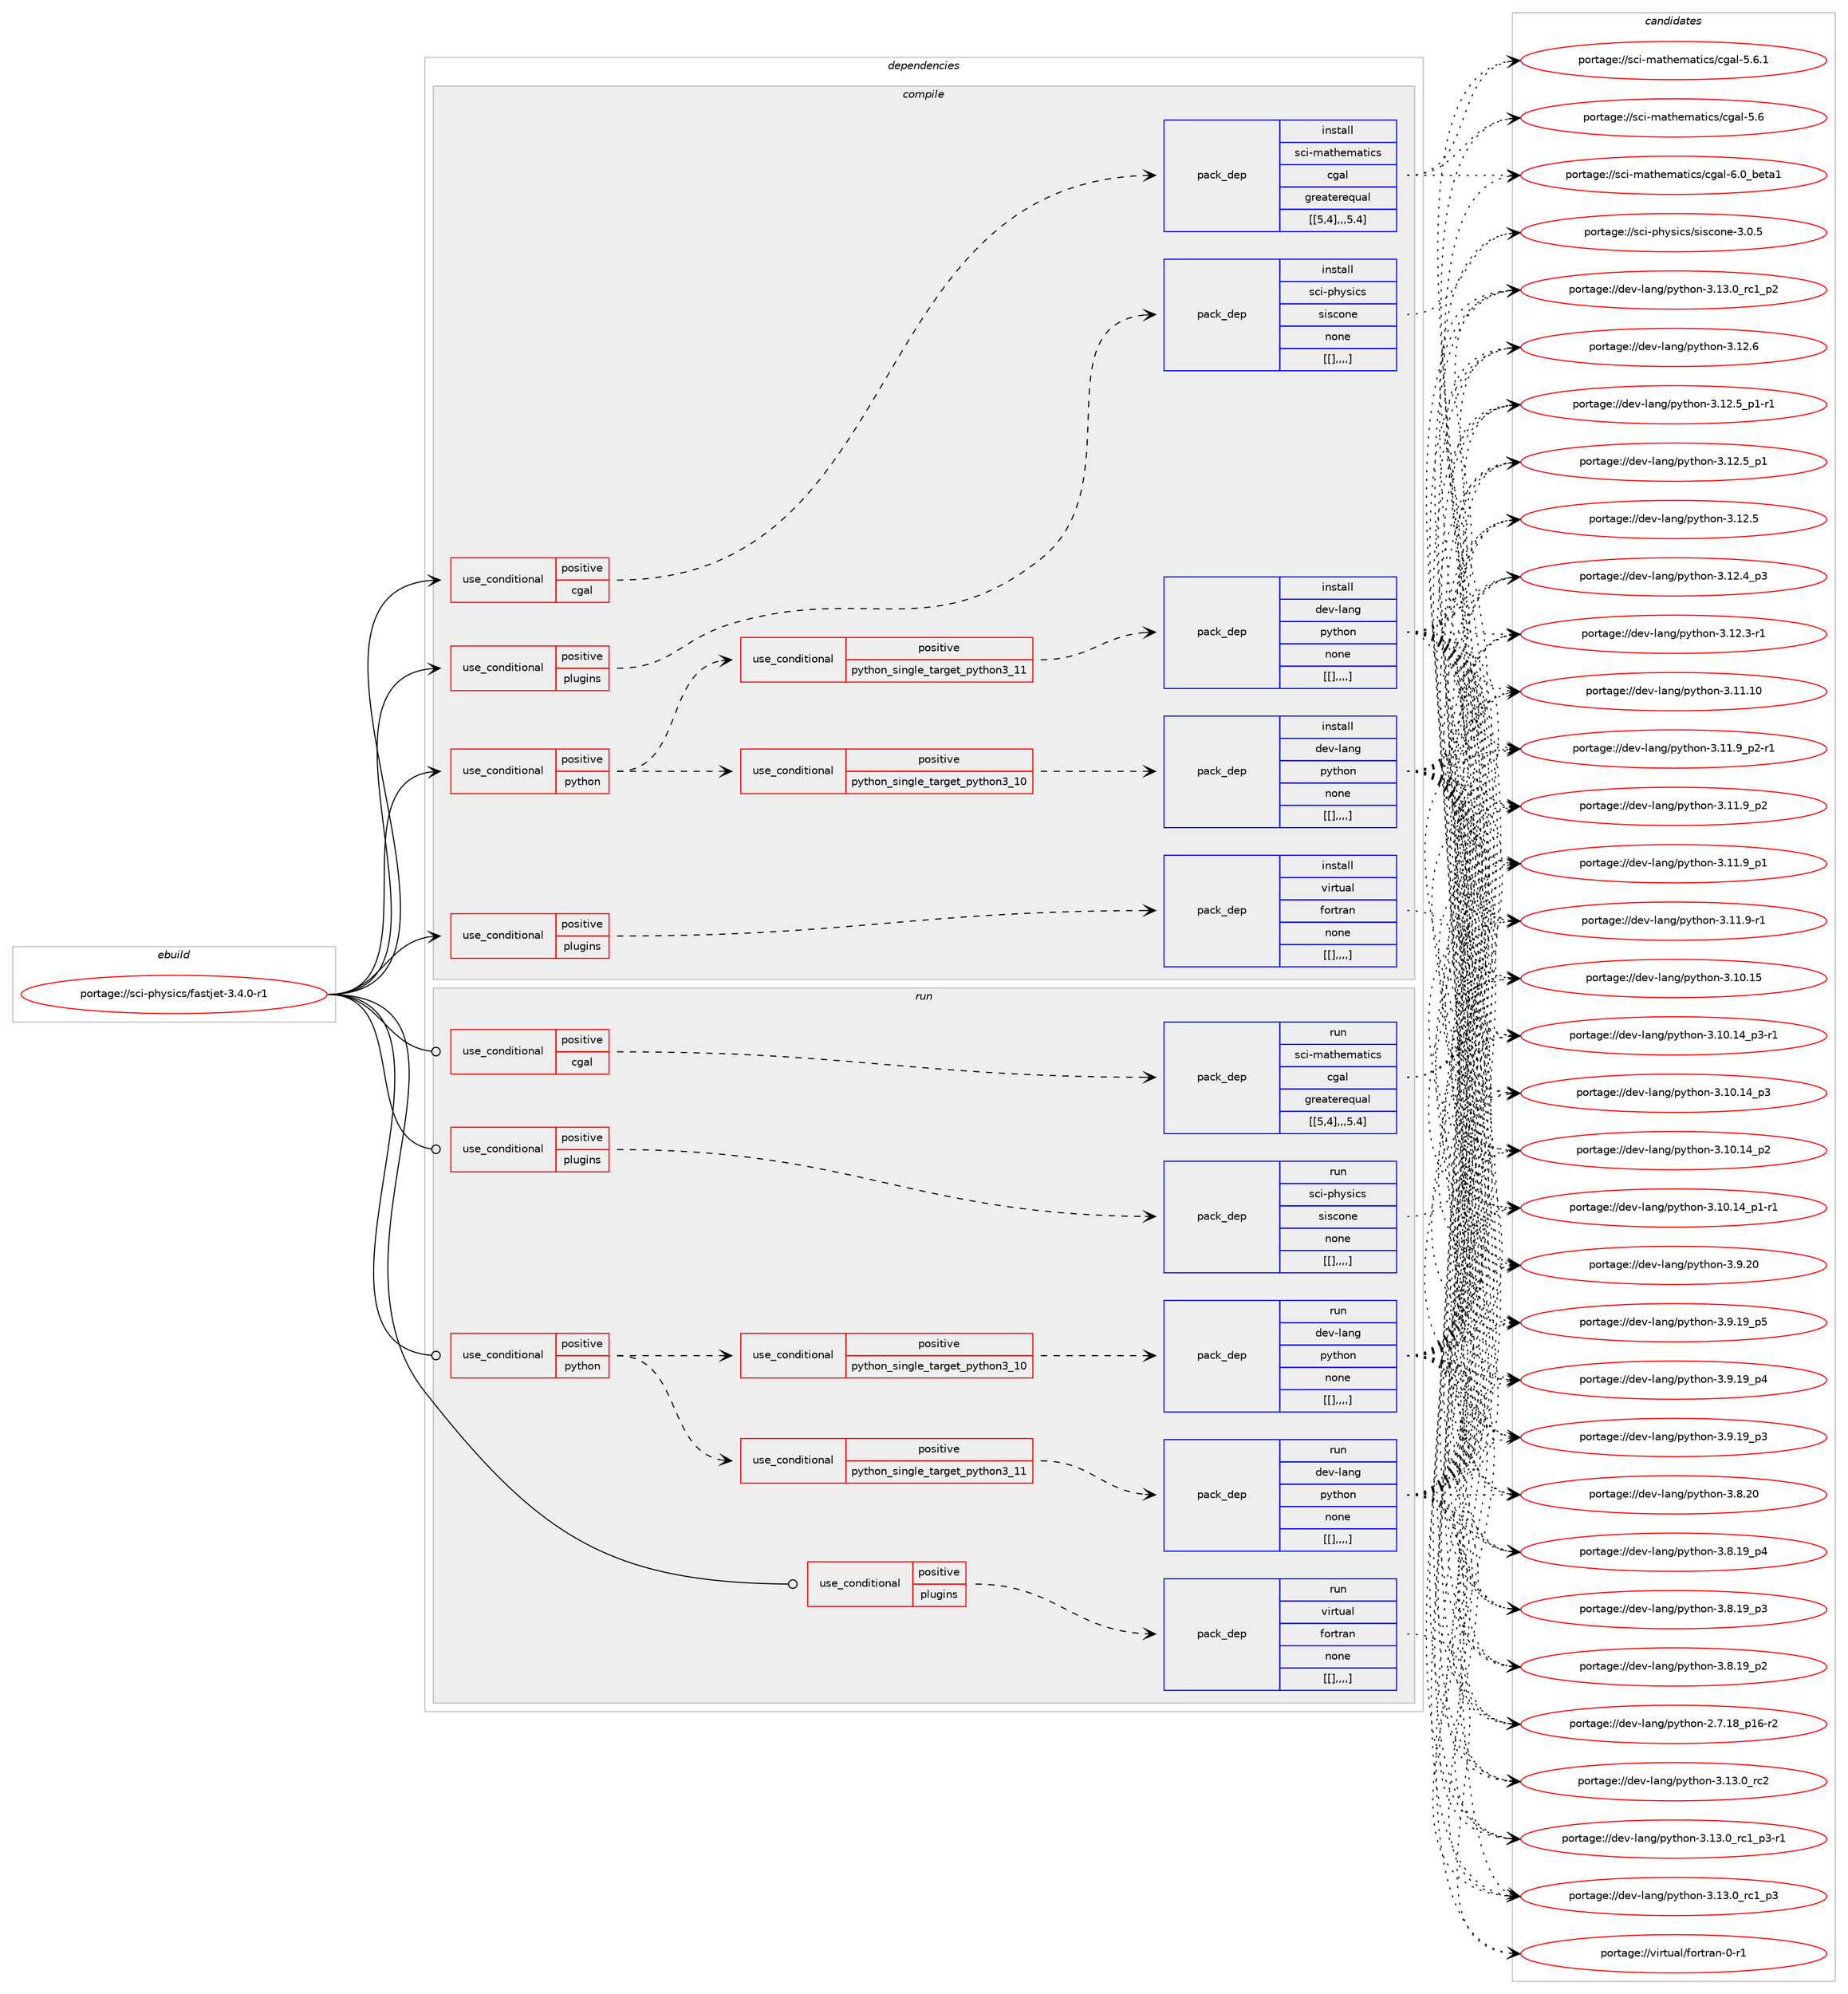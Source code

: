 digraph prolog {

# *************
# Graph options
# *************

newrank=true;
concentrate=true;
compound=true;
graph [rankdir=LR,fontname=Helvetica,fontsize=10,ranksep=1.5];#, ranksep=2.5, nodesep=0.2];
edge  [arrowhead=vee];
node  [fontname=Helvetica,fontsize=10];

# **********
# The ebuild
# **********

subgraph cluster_leftcol {
color=gray;
label=<<i>ebuild</i>>;
id [label="portage://sci-physics/fastjet-3.4.0-r1", color=red, width=4, href="../sci-physics/fastjet-3.4.0-r1.svg"];
}

# ****************
# The dependencies
# ****************

subgraph cluster_midcol {
color=gray;
label=<<i>dependencies</i>>;
subgraph cluster_compile {
fillcolor="#eeeeee";
style=filled;
label=<<i>compile</i>>;
subgraph cond112941 {
dependency426892 [label=<<TABLE BORDER="0" CELLBORDER="1" CELLSPACING="0" CELLPADDING="4"><TR><TD ROWSPAN="3" CELLPADDING="10">use_conditional</TD></TR><TR><TD>positive</TD></TR><TR><TD>cgal</TD></TR></TABLE>>, shape=none, color=red];
subgraph pack310914 {
dependency426893 [label=<<TABLE BORDER="0" CELLBORDER="1" CELLSPACING="0" CELLPADDING="4" WIDTH="220"><TR><TD ROWSPAN="6" CELLPADDING="30">pack_dep</TD></TR><TR><TD WIDTH="110">install</TD></TR><TR><TD>sci-mathematics</TD></TR><TR><TD>cgal</TD></TR><TR><TD>greaterequal</TD></TR><TR><TD>[[5,4],,,5.4]</TD></TR></TABLE>>, shape=none, color=blue];
}
dependency426892:e -> dependency426893:w [weight=20,style="dashed",arrowhead="vee"];
}
id:e -> dependency426892:w [weight=20,style="solid",arrowhead="vee"];
subgraph cond112942 {
dependency426894 [label=<<TABLE BORDER="0" CELLBORDER="1" CELLSPACING="0" CELLPADDING="4"><TR><TD ROWSPAN="3" CELLPADDING="10">use_conditional</TD></TR><TR><TD>positive</TD></TR><TR><TD>plugins</TD></TR></TABLE>>, shape=none, color=red];
subgraph pack310915 {
dependency426895 [label=<<TABLE BORDER="0" CELLBORDER="1" CELLSPACING="0" CELLPADDING="4" WIDTH="220"><TR><TD ROWSPAN="6" CELLPADDING="30">pack_dep</TD></TR><TR><TD WIDTH="110">install</TD></TR><TR><TD>sci-physics</TD></TR><TR><TD>siscone</TD></TR><TR><TD>none</TD></TR><TR><TD>[[],,,,]</TD></TR></TABLE>>, shape=none, color=blue];
}
dependency426894:e -> dependency426895:w [weight=20,style="dashed",arrowhead="vee"];
}
id:e -> dependency426894:w [weight=20,style="solid",arrowhead="vee"];
subgraph cond112943 {
dependency426896 [label=<<TABLE BORDER="0" CELLBORDER="1" CELLSPACING="0" CELLPADDING="4"><TR><TD ROWSPAN="3" CELLPADDING="10">use_conditional</TD></TR><TR><TD>positive</TD></TR><TR><TD>plugins</TD></TR></TABLE>>, shape=none, color=red];
subgraph pack310916 {
dependency426897 [label=<<TABLE BORDER="0" CELLBORDER="1" CELLSPACING="0" CELLPADDING="4" WIDTH="220"><TR><TD ROWSPAN="6" CELLPADDING="30">pack_dep</TD></TR><TR><TD WIDTH="110">install</TD></TR><TR><TD>virtual</TD></TR><TR><TD>fortran</TD></TR><TR><TD>none</TD></TR><TR><TD>[[],,,,]</TD></TR></TABLE>>, shape=none, color=blue];
}
dependency426896:e -> dependency426897:w [weight=20,style="dashed",arrowhead="vee"];
}
id:e -> dependency426896:w [weight=20,style="solid",arrowhead="vee"];
subgraph cond112944 {
dependency426898 [label=<<TABLE BORDER="0" CELLBORDER="1" CELLSPACING="0" CELLPADDING="4"><TR><TD ROWSPAN="3" CELLPADDING="10">use_conditional</TD></TR><TR><TD>positive</TD></TR><TR><TD>python</TD></TR></TABLE>>, shape=none, color=red];
subgraph cond112945 {
dependency426899 [label=<<TABLE BORDER="0" CELLBORDER="1" CELLSPACING="0" CELLPADDING="4"><TR><TD ROWSPAN="3" CELLPADDING="10">use_conditional</TD></TR><TR><TD>positive</TD></TR><TR><TD>python_single_target_python3_10</TD></TR></TABLE>>, shape=none, color=red];
subgraph pack310917 {
dependency426900 [label=<<TABLE BORDER="0" CELLBORDER="1" CELLSPACING="0" CELLPADDING="4" WIDTH="220"><TR><TD ROWSPAN="6" CELLPADDING="30">pack_dep</TD></TR><TR><TD WIDTH="110">install</TD></TR><TR><TD>dev-lang</TD></TR><TR><TD>python</TD></TR><TR><TD>none</TD></TR><TR><TD>[[],,,,]</TD></TR></TABLE>>, shape=none, color=blue];
}
dependency426899:e -> dependency426900:w [weight=20,style="dashed",arrowhead="vee"];
}
dependency426898:e -> dependency426899:w [weight=20,style="dashed",arrowhead="vee"];
subgraph cond112946 {
dependency426901 [label=<<TABLE BORDER="0" CELLBORDER="1" CELLSPACING="0" CELLPADDING="4"><TR><TD ROWSPAN="3" CELLPADDING="10">use_conditional</TD></TR><TR><TD>positive</TD></TR><TR><TD>python_single_target_python3_11</TD></TR></TABLE>>, shape=none, color=red];
subgraph pack310918 {
dependency426902 [label=<<TABLE BORDER="0" CELLBORDER="1" CELLSPACING="0" CELLPADDING="4" WIDTH="220"><TR><TD ROWSPAN="6" CELLPADDING="30">pack_dep</TD></TR><TR><TD WIDTH="110">install</TD></TR><TR><TD>dev-lang</TD></TR><TR><TD>python</TD></TR><TR><TD>none</TD></TR><TR><TD>[[],,,,]</TD></TR></TABLE>>, shape=none, color=blue];
}
dependency426901:e -> dependency426902:w [weight=20,style="dashed",arrowhead="vee"];
}
dependency426898:e -> dependency426901:w [weight=20,style="dashed",arrowhead="vee"];
}
id:e -> dependency426898:w [weight=20,style="solid",arrowhead="vee"];
}
subgraph cluster_compileandrun {
fillcolor="#eeeeee";
style=filled;
label=<<i>compile and run</i>>;
}
subgraph cluster_run {
fillcolor="#eeeeee";
style=filled;
label=<<i>run</i>>;
subgraph cond112947 {
dependency426903 [label=<<TABLE BORDER="0" CELLBORDER="1" CELLSPACING="0" CELLPADDING="4"><TR><TD ROWSPAN="3" CELLPADDING="10">use_conditional</TD></TR><TR><TD>positive</TD></TR><TR><TD>cgal</TD></TR></TABLE>>, shape=none, color=red];
subgraph pack310919 {
dependency426904 [label=<<TABLE BORDER="0" CELLBORDER="1" CELLSPACING="0" CELLPADDING="4" WIDTH="220"><TR><TD ROWSPAN="6" CELLPADDING="30">pack_dep</TD></TR><TR><TD WIDTH="110">run</TD></TR><TR><TD>sci-mathematics</TD></TR><TR><TD>cgal</TD></TR><TR><TD>greaterequal</TD></TR><TR><TD>[[5,4],,,5.4]</TD></TR></TABLE>>, shape=none, color=blue];
}
dependency426903:e -> dependency426904:w [weight=20,style="dashed",arrowhead="vee"];
}
id:e -> dependency426903:w [weight=20,style="solid",arrowhead="odot"];
subgraph cond112948 {
dependency426905 [label=<<TABLE BORDER="0" CELLBORDER="1" CELLSPACING="0" CELLPADDING="4"><TR><TD ROWSPAN="3" CELLPADDING="10">use_conditional</TD></TR><TR><TD>positive</TD></TR><TR><TD>plugins</TD></TR></TABLE>>, shape=none, color=red];
subgraph pack310920 {
dependency426906 [label=<<TABLE BORDER="0" CELLBORDER="1" CELLSPACING="0" CELLPADDING="4" WIDTH="220"><TR><TD ROWSPAN="6" CELLPADDING="30">pack_dep</TD></TR><TR><TD WIDTH="110">run</TD></TR><TR><TD>sci-physics</TD></TR><TR><TD>siscone</TD></TR><TR><TD>none</TD></TR><TR><TD>[[],,,,]</TD></TR></TABLE>>, shape=none, color=blue];
}
dependency426905:e -> dependency426906:w [weight=20,style="dashed",arrowhead="vee"];
}
id:e -> dependency426905:w [weight=20,style="solid",arrowhead="odot"];
subgraph cond112949 {
dependency426907 [label=<<TABLE BORDER="0" CELLBORDER="1" CELLSPACING="0" CELLPADDING="4"><TR><TD ROWSPAN="3" CELLPADDING="10">use_conditional</TD></TR><TR><TD>positive</TD></TR><TR><TD>plugins</TD></TR></TABLE>>, shape=none, color=red];
subgraph pack310921 {
dependency426908 [label=<<TABLE BORDER="0" CELLBORDER="1" CELLSPACING="0" CELLPADDING="4" WIDTH="220"><TR><TD ROWSPAN="6" CELLPADDING="30">pack_dep</TD></TR><TR><TD WIDTH="110">run</TD></TR><TR><TD>virtual</TD></TR><TR><TD>fortran</TD></TR><TR><TD>none</TD></TR><TR><TD>[[],,,,]</TD></TR></TABLE>>, shape=none, color=blue];
}
dependency426907:e -> dependency426908:w [weight=20,style="dashed",arrowhead="vee"];
}
id:e -> dependency426907:w [weight=20,style="solid",arrowhead="odot"];
subgraph cond112950 {
dependency426909 [label=<<TABLE BORDER="0" CELLBORDER="1" CELLSPACING="0" CELLPADDING="4"><TR><TD ROWSPAN="3" CELLPADDING="10">use_conditional</TD></TR><TR><TD>positive</TD></TR><TR><TD>python</TD></TR></TABLE>>, shape=none, color=red];
subgraph cond112951 {
dependency426910 [label=<<TABLE BORDER="0" CELLBORDER="1" CELLSPACING="0" CELLPADDING="4"><TR><TD ROWSPAN="3" CELLPADDING="10">use_conditional</TD></TR><TR><TD>positive</TD></TR><TR><TD>python_single_target_python3_10</TD></TR></TABLE>>, shape=none, color=red];
subgraph pack310922 {
dependency426911 [label=<<TABLE BORDER="0" CELLBORDER="1" CELLSPACING="0" CELLPADDING="4" WIDTH="220"><TR><TD ROWSPAN="6" CELLPADDING="30">pack_dep</TD></TR><TR><TD WIDTH="110">run</TD></TR><TR><TD>dev-lang</TD></TR><TR><TD>python</TD></TR><TR><TD>none</TD></TR><TR><TD>[[],,,,]</TD></TR></TABLE>>, shape=none, color=blue];
}
dependency426910:e -> dependency426911:w [weight=20,style="dashed",arrowhead="vee"];
}
dependency426909:e -> dependency426910:w [weight=20,style="dashed",arrowhead="vee"];
subgraph cond112952 {
dependency426912 [label=<<TABLE BORDER="0" CELLBORDER="1" CELLSPACING="0" CELLPADDING="4"><TR><TD ROWSPAN="3" CELLPADDING="10">use_conditional</TD></TR><TR><TD>positive</TD></TR><TR><TD>python_single_target_python3_11</TD></TR></TABLE>>, shape=none, color=red];
subgraph pack310923 {
dependency426913 [label=<<TABLE BORDER="0" CELLBORDER="1" CELLSPACING="0" CELLPADDING="4" WIDTH="220"><TR><TD ROWSPAN="6" CELLPADDING="30">pack_dep</TD></TR><TR><TD WIDTH="110">run</TD></TR><TR><TD>dev-lang</TD></TR><TR><TD>python</TD></TR><TR><TD>none</TD></TR><TR><TD>[[],,,,]</TD></TR></TABLE>>, shape=none, color=blue];
}
dependency426912:e -> dependency426913:w [weight=20,style="dashed",arrowhead="vee"];
}
dependency426909:e -> dependency426912:w [weight=20,style="dashed",arrowhead="vee"];
}
id:e -> dependency426909:w [weight=20,style="solid",arrowhead="odot"];
}
}

# **************
# The candidates
# **************

subgraph cluster_choices {
rank=same;
color=gray;
label=<<i>candidates</i>>;

subgraph choice310914 {
color=black;
nodesep=1;
choice11599105451099711610410110997116105991154799103971084554464895981011169749 [label="portage://sci-mathematics/cgal-6.0_beta1", color=red, width=4,href="../sci-mathematics/cgal-6.0_beta1.svg"];
choice1159910545109971161041011099711610599115479910397108455346544649 [label="portage://sci-mathematics/cgal-5.6.1", color=red, width=4,href="../sci-mathematics/cgal-5.6.1.svg"];
choice115991054510997116104101109971161059911547991039710845534654 [label="portage://sci-mathematics/cgal-5.6", color=red, width=4,href="../sci-mathematics/cgal-5.6.svg"];
dependency426893:e -> choice11599105451099711610410110997116105991154799103971084554464895981011169749:w [style=dotted,weight="100"];
dependency426893:e -> choice1159910545109971161041011099711610599115479910397108455346544649:w [style=dotted,weight="100"];
dependency426893:e -> choice115991054510997116104101109971161059911547991039710845534654:w [style=dotted,weight="100"];
}
subgraph choice310915 {
color=black;
nodesep=1;
choice1159910545112104121115105991154711510511599111110101455146484653 [label="portage://sci-physics/siscone-3.0.5", color=red, width=4,href="../sci-physics/siscone-3.0.5.svg"];
dependency426895:e -> choice1159910545112104121115105991154711510511599111110101455146484653:w [style=dotted,weight="100"];
}
subgraph choice310916 {
color=black;
nodesep=1;
choice11810511411611797108471021111141161149711045484511449 [label="portage://virtual/fortran-0-r1", color=red, width=4,href="../virtual/fortran-0-r1.svg"];
dependency426897:e -> choice11810511411611797108471021111141161149711045484511449:w [style=dotted,weight="100"];
}
subgraph choice310917 {
color=black;
nodesep=1;
choice10010111845108971101034711212111610411111045514649514648951149950 [label="portage://dev-lang/python-3.13.0_rc2", color=red, width=4,href="../dev-lang/python-3.13.0_rc2.svg"];
choice1001011184510897110103471121211161041111104551464951464895114994995112514511449 [label="portage://dev-lang/python-3.13.0_rc1_p3-r1", color=red, width=4,href="../dev-lang/python-3.13.0_rc1_p3-r1.svg"];
choice100101118451089711010347112121116104111110455146495146489511499499511251 [label="portage://dev-lang/python-3.13.0_rc1_p3", color=red, width=4,href="../dev-lang/python-3.13.0_rc1_p3.svg"];
choice100101118451089711010347112121116104111110455146495146489511499499511250 [label="portage://dev-lang/python-3.13.0_rc1_p2", color=red, width=4,href="../dev-lang/python-3.13.0_rc1_p2.svg"];
choice10010111845108971101034711212111610411111045514649504654 [label="portage://dev-lang/python-3.12.6", color=red, width=4,href="../dev-lang/python-3.12.6.svg"];
choice1001011184510897110103471121211161041111104551464950465395112494511449 [label="portage://dev-lang/python-3.12.5_p1-r1", color=red, width=4,href="../dev-lang/python-3.12.5_p1-r1.svg"];
choice100101118451089711010347112121116104111110455146495046539511249 [label="portage://dev-lang/python-3.12.5_p1", color=red, width=4,href="../dev-lang/python-3.12.5_p1.svg"];
choice10010111845108971101034711212111610411111045514649504653 [label="portage://dev-lang/python-3.12.5", color=red, width=4,href="../dev-lang/python-3.12.5.svg"];
choice100101118451089711010347112121116104111110455146495046529511251 [label="portage://dev-lang/python-3.12.4_p3", color=red, width=4,href="../dev-lang/python-3.12.4_p3.svg"];
choice100101118451089711010347112121116104111110455146495046514511449 [label="portage://dev-lang/python-3.12.3-r1", color=red, width=4,href="../dev-lang/python-3.12.3-r1.svg"];
choice1001011184510897110103471121211161041111104551464949464948 [label="portage://dev-lang/python-3.11.10", color=red, width=4,href="../dev-lang/python-3.11.10.svg"];
choice1001011184510897110103471121211161041111104551464949465795112504511449 [label="portage://dev-lang/python-3.11.9_p2-r1", color=red, width=4,href="../dev-lang/python-3.11.9_p2-r1.svg"];
choice100101118451089711010347112121116104111110455146494946579511250 [label="portage://dev-lang/python-3.11.9_p2", color=red, width=4,href="../dev-lang/python-3.11.9_p2.svg"];
choice100101118451089711010347112121116104111110455146494946579511249 [label="portage://dev-lang/python-3.11.9_p1", color=red, width=4,href="../dev-lang/python-3.11.9_p1.svg"];
choice100101118451089711010347112121116104111110455146494946574511449 [label="portage://dev-lang/python-3.11.9-r1", color=red, width=4,href="../dev-lang/python-3.11.9-r1.svg"];
choice1001011184510897110103471121211161041111104551464948464953 [label="portage://dev-lang/python-3.10.15", color=red, width=4,href="../dev-lang/python-3.10.15.svg"];
choice100101118451089711010347112121116104111110455146494846495295112514511449 [label="portage://dev-lang/python-3.10.14_p3-r1", color=red, width=4,href="../dev-lang/python-3.10.14_p3-r1.svg"];
choice10010111845108971101034711212111610411111045514649484649529511251 [label="portage://dev-lang/python-3.10.14_p3", color=red, width=4,href="../dev-lang/python-3.10.14_p3.svg"];
choice10010111845108971101034711212111610411111045514649484649529511250 [label="portage://dev-lang/python-3.10.14_p2", color=red, width=4,href="../dev-lang/python-3.10.14_p2.svg"];
choice100101118451089711010347112121116104111110455146494846495295112494511449 [label="portage://dev-lang/python-3.10.14_p1-r1", color=red, width=4,href="../dev-lang/python-3.10.14_p1-r1.svg"];
choice10010111845108971101034711212111610411111045514657465048 [label="portage://dev-lang/python-3.9.20", color=red, width=4,href="../dev-lang/python-3.9.20.svg"];
choice100101118451089711010347112121116104111110455146574649579511253 [label="portage://dev-lang/python-3.9.19_p5", color=red, width=4,href="../dev-lang/python-3.9.19_p5.svg"];
choice100101118451089711010347112121116104111110455146574649579511252 [label="portage://dev-lang/python-3.9.19_p4", color=red, width=4,href="../dev-lang/python-3.9.19_p4.svg"];
choice100101118451089711010347112121116104111110455146574649579511251 [label="portage://dev-lang/python-3.9.19_p3", color=red, width=4,href="../dev-lang/python-3.9.19_p3.svg"];
choice10010111845108971101034711212111610411111045514656465048 [label="portage://dev-lang/python-3.8.20", color=red, width=4,href="../dev-lang/python-3.8.20.svg"];
choice100101118451089711010347112121116104111110455146564649579511252 [label="portage://dev-lang/python-3.8.19_p4", color=red, width=4,href="../dev-lang/python-3.8.19_p4.svg"];
choice100101118451089711010347112121116104111110455146564649579511251 [label="portage://dev-lang/python-3.8.19_p3", color=red, width=4,href="../dev-lang/python-3.8.19_p3.svg"];
choice100101118451089711010347112121116104111110455146564649579511250 [label="portage://dev-lang/python-3.8.19_p2", color=red, width=4,href="../dev-lang/python-3.8.19_p2.svg"];
choice100101118451089711010347112121116104111110455046554649569511249544511450 [label="portage://dev-lang/python-2.7.18_p16-r2", color=red, width=4,href="../dev-lang/python-2.7.18_p16-r2.svg"];
dependency426900:e -> choice10010111845108971101034711212111610411111045514649514648951149950:w [style=dotted,weight="100"];
dependency426900:e -> choice1001011184510897110103471121211161041111104551464951464895114994995112514511449:w [style=dotted,weight="100"];
dependency426900:e -> choice100101118451089711010347112121116104111110455146495146489511499499511251:w [style=dotted,weight="100"];
dependency426900:e -> choice100101118451089711010347112121116104111110455146495146489511499499511250:w [style=dotted,weight="100"];
dependency426900:e -> choice10010111845108971101034711212111610411111045514649504654:w [style=dotted,weight="100"];
dependency426900:e -> choice1001011184510897110103471121211161041111104551464950465395112494511449:w [style=dotted,weight="100"];
dependency426900:e -> choice100101118451089711010347112121116104111110455146495046539511249:w [style=dotted,weight="100"];
dependency426900:e -> choice10010111845108971101034711212111610411111045514649504653:w [style=dotted,weight="100"];
dependency426900:e -> choice100101118451089711010347112121116104111110455146495046529511251:w [style=dotted,weight="100"];
dependency426900:e -> choice100101118451089711010347112121116104111110455146495046514511449:w [style=dotted,weight="100"];
dependency426900:e -> choice1001011184510897110103471121211161041111104551464949464948:w [style=dotted,weight="100"];
dependency426900:e -> choice1001011184510897110103471121211161041111104551464949465795112504511449:w [style=dotted,weight="100"];
dependency426900:e -> choice100101118451089711010347112121116104111110455146494946579511250:w [style=dotted,weight="100"];
dependency426900:e -> choice100101118451089711010347112121116104111110455146494946579511249:w [style=dotted,weight="100"];
dependency426900:e -> choice100101118451089711010347112121116104111110455146494946574511449:w [style=dotted,weight="100"];
dependency426900:e -> choice1001011184510897110103471121211161041111104551464948464953:w [style=dotted,weight="100"];
dependency426900:e -> choice100101118451089711010347112121116104111110455146494846495295112514511449:w [style=dotted,weight="100"];
dependency426900:e -> choice10010111845108971101034711212111610411111045514649484649529511251:w [style=dotted,weight="100"];
dependency426900:e -> choice10010111845108971101034711212111610411111045514649484649529511250:w [style=dotted,weight="100"];
dependency426900:e -> choice100101118451089711010347112121116104111110455146494846495295112494511449:w [style=dotted,weight="100"];
dependency426900:e -> choice10010111845108971101034711212111610411111045514657465048:w [style=dotted,weight="100"];
dependency426900:e -> choice100101118451089711010347112121116104111110455146574649579511253:w [style=dotted,weight="100"];
dependency426900:e -> choice100101118451089711010347112121116104111110455146574649579511252:w [style=dotted,weight="100"];
dependency426900:e -> choice100101118451089711010347112121116104111110455146574649579511251:w [style=dotted,weight="100"];
dependency426900:e -> choice10010111845108971101034711212111610411111045514656465048:w [style=dotted,weight="100"];
dependency426900:e -> choice100101118451089711010347112121116104111110455146564649579511252:w [style=dotted,weight="100"];
dependency426900:e -> choice100101118451089711010347112121116104111110455146564649579511251:w [style=dotted,weight="100"];
dependency426900:e -> choice100101118451089711010347112121116104111110455146564649579511250:w [style=dotted,weight="100"];
dependency426900:e -> choice100101118451089711010347112121116104111110455046554649569511249544511450:w [style=dotted,weight="100"];
}
subgraph choice310918 {
color=black;
nodesep=1;
choice10010111845108971101034711212111610411111045514649514648951149950 [label="portage://dev-lang/python-3.13.0_rc2", color=red, width=4,href="../dev-lang/python-3.13.0_rc2.svg"];
choice1001011184510897110103471121211161041111104551464951464895114994995112514511449 [label="portage://dev-lang/python-3.13.0_rc1_p3-r1", color=red, width=4,href="../dev-lang/python-3.13.0_rc1_p3-r1.svg"];
choice100101118451089711010347112121116104111110455146495146489511499499511251 [label="portage://dev-lang/python-3.13.0_rc1_p3", color=red, width=4,href="../dev-lang/python-3.13.0_rc1_p3.svg"];
choice100101118451089711010347112121116104111110455146495146489511499499511250 [label="portage://dev-lang/python-3.13.0_rc1_p2", color=red, width=4,href="../dev-lang/python-3.13.0_rc1_p2.svg"];
choice10010111845108971101034711212111610411111045514649504654 [label="portage://dev-lang/python-3.12.6", color=red, width=4,href="../dev-lang/python-3.12.6.svg"];
choice1001011184510897110103471121211161041111104551464950465395112494511449 [label="portage://dev-lang/python-3.12.5_p1-r1", color=red, width=4,href="../dev-lang/python-3.12.5_p1-r1.svg"];
choice100101118451089711010347112121116104111110455146495046539511249 [label="portage://dev-lang/python-3.12.5_p1", color=red, width=4,href="../dev-lang/python-3.12.5_p1.svg"];
choice10010111845108971101034711212111610411111045514649504653 [label="portage://dev-lang/python-3.12.5", color=red, width=4,href="../dev-lang/python-3.12.5.svg"];
choice100101118451089711010347112121116104111110455146495046529511251 [label="portage://dev-lang/python-3.12.4_p3", color=red, width=4,href="../dev-lang/python-3.12.4_p3.svg"];
choice100101118451089711010347112121116104111110455146495046514511449 [label="portage://dev-lang/python-3.12.3-r1", color=red, width=4,href="../dev-lang/python-3.12.3-r1.svg"];
choice1001011184510897110103471121211161041111104551464949464948 [label="portage://dev-lang/python-3.11.10", color=red, width=4,href="../dev-lang/python-3.11.10.svg"];
choice1001011184510897110103471121211161041111104551464949465795112504511449 [label="portage://dev-lang/python-3.11.9_p2-r1", color=red, width=4,href="../dev-lang/python-3.11.9_p2-r1.svg"];
choice100101118451089711010347112121116104111110455146494946579511250 [label="portage://dev-lang/python-3.11.9_p2", color=red, width=4,href="../dev-lang/python-3.11.9_p2.svg"];
choice100101118451089711010347112121116104111110455146494946579511249 [label="portage://dev-lang/python-3.11.9_p1", color=red, width=4,href="../dev-lang/python-3.11.9_p1.svg"];
choice100101118451089711010347112121116104111110455146494946574511449 [label="portage://dev-lang/python-3.11.9-r1", color=red, width=4,href="../dev-lang/python-3.11.9-r1.svg"];
choice1001011184510897110103471121211161041111104551464948464953 [label="portage://dev-lang/python-3.10.15", color=red, width=4,href="../dev-lang/python-3.10.15.svg"];
choice100101118451089711010347112121116104111110455146494846495295112514511449 [label="portage://dev-lang/python-3.10.14_p3-r1", color=red, width=4,href="../dev-lang/python-3.10.14_p3-r1.svg"];
choice10010111845108971101034711212111610411111045514649484649529511251 [label="portage://dev-lang/python-3.10.14_p3", color=red, width=4,href="../dev-lang/python-3.10.14_p3.svg"];
choice10010111845108971101034711212111610411111045514649484649529511250 [label="portage://dev-lang/python-3.10.14_p2", color=red, width=4,href="../dev-lang/python-3.10.14_p2.svg"];
choice100101118451089711010347112121116104111110455146494846495295112494511449 [label="portage://dev-lang/python-3.10.14_p1-r1", color=red, width=4,href="../dev-lang/python-3.10.14_p1-r1.svg"];
choice10010111845108971101034711212111610411111045514657465048 [label="portage://dev-lang/python-3.9.20", color=red, width=4,href="../dev-lang/python-3.9.20.svg"];
choice100101118451089711010347112121116104111110455146574649579511253 [label="portage://dev-lang/python-3.9.19_p5", color=red, width=4,href="../dev-lang/python-3.9.19_p5.svg"];
choice100101118451089711010347112121116104111110455146574649579511252 [label="portage://dev-lang/python-3.9.19_p4", color=red, width=4,href="../dev-lang/python-3.9.19_p4.svg"];
choice100101118451089711010347112121116104111110455146574649579511251 [label="portage://dev-lang/python-3.9.19_p3", color=red, width=4,href="../dev-lang/python-3.9.19_p3.svg"];
choice10010111845108971101034711212111610411111045514656465048 [label="portage://dev-lang/python-3.8.20", color=red, width=4,href="../dev-lang/python-3.8.20.svg"];
choice100101118451089711010347112121116104111110455146564649579511252 [label="portage://dev-lang/python-3.8.19_p4", color=red, width=4,href="../dev-lang/python-3.8.19_p4.svg"];
choice100101118451089711010347112121116104111110455146564649579511251 [label="portage://dev-lang/python-3.8.19_p3", color=red, width=4,href="../dev-lang/python-3.8.19_p3.svg"];
choice100101118451089711010347112121116104111110455146564649579511250 [label="portage://dev-lang/python-3.8.19_p2", color=red, width=4,href="../dev-lang/python-3.8.19_p2.svg"];
choice100101118451089711010347112121116104111110455046554649569511249544511450 [label="portage://dev-lang/python-2.7.18_p16-r2", color=red, width=4,href="../dev-lang/python-2.7.18_p16-r2.svg"];
dependency426902:e -> choice10010111845108971101034711212111610411111045514649514648951149950:w [style=dotted,weight="100"];
dependency426902:e -> choice1001011184510897110103471121211161041111104551464951464895114994995112514511449:w [style=dotted,weight="100"];
dependency426902:e -> choice100101118451089711010347112121116104111110455146495146489511499499511251:w [style=dotted,weight="100"];
dependency426902:e -> choice100101118451089711010347112121116104111110455146495146489511499499511250:w [style=dotted,weight="100"];
dependency426902:e -> choice10010111845108971101034711212111610411111045514649504654:w [style=dotted,weight="100"];
dependency426902:e -> choice1001011184510897110103471121211161041111104551464950465395112494511449:w [style=dotted,weight="100"];
dependency426902:e -> choice100101118451089711010347112121116104111110455146495046539511249:w [style=dotted,weight="100"];
dependency426902:e -> choice10010111845108971101034711212111610411111045514649504653:w [style=dotted,weight="100"];
dependency426902:e -> choice100101118451089711010347112121116104111110455146495046529511251:w [style=dotted,weight="100"];
dependency426902:e -> choice100101118451089711010347112121116104111110455146495046514511449:w [style=dotted,weight="100"];
dependency426902:e -> choice1001011184510897110103471121211161041111104551464949464948:w [style=dotted,weight="100"];
dependency426902:e -> choice1001011184510897110103471121211161041111104551464949465795112504511449:w [style=dotted,weight="100"];
dependency426902:e -> choice100101118451089711010347112121116104111110455146494946579511250:w [style=dotted,weight="100"];
dependency426902:e -> choice100101118451089711010347112121116104111110455146494946579511249:w [style=dotted,weight="100"];
dependency426902:e -> choice100101118451089711010347112121116104111110455146494946574511449:w [style=dotted,weight="100"];
dependency426902:e -> choice1001011184510897110103471121211161041111104551464948464953:w [style=dotted,weight="100"];
dependency426902:e -> choice100101118451089711010347112121116104111110455146494846495295112514511449:w [style=dotted,weight="100"];
dependency426902:e -> choice10010111845108971101034711212111610411111045514649484649529511251:w [style=dotted,weight="100"];
dependency426902:e -> choice10010111845108971101034711212111610411111045514649484649529511250:w [style=dotted,weight="100"];
dependency426902:e -> choice100101118451089711010347112121116104111110455146494846495295112494511449:w [style=dotted,weight="100"];
dependency426902:e -> choice10010111845108971101034711212111610411111045514657465048:w [style=dotted,weight="100"];
dependency426902:e -> choice100101118451089711010347112121116104111110455146574649579511253:w [style=dotted,weight="100"];
dependency426902:e -> choice100101118451089711010347112121116104111110455146574649579511252:w [style=dotted,weight="100"];
dependency426902:e -> choice100101118451089711010347112121116104111110455146574649579511251:w [style=dotted,weight="100"];
dependency426902:e -> choice10010111845108971101034711212111610411111045514656465048:w [style=dotted,weight="100"];
dependency426902:e -> choice100101118451089711010347112121116104111110455146564649579511252:w [style=dotted,weight="100"];
dependency426902:e -> choice100101118451089711010347112121116104111110455146564649579511251:w [style=dotted,weight="100"];
dependency426902:e -> choice100101118451089711010347112121116104111110455146564649579511250:w [style=dotted,weight="100"];
dependency426902:e -> choice100101118451089711010347112121116104111110455046554649569511249544511450:w [style=dotted,weight="100"];
}
subgraph choice310919 {
color=black;
nodesep=1;
choice11599105451099711610410110997116105991154799103971084554464895981011169749 [label="portage://sci-mathematics/cgal-6.0_beta1", color=red, width=4,href="../sci-mathematics/cgal-6.0_beta1.svg"];
choice1159910545109971161041011099711610599115479910397108455346544649 [label="portage://sci-mathematics/cgal-5.6.1", color=red, width=4,href="../sci-mathematics/cgal-5.6.1.svg"];
choice115991054510997116104101109971161059911547991039710845534654 [label="portage://sci-mathematics/cgal-5.6", color=red, width=4,href="../sci-mathematics/cgal-5.6.svg"];
dependency426904:e -> choice11599105451099711610410110997116105991154799103971084554464895981011169749:w [style=dotted,weight="100"];
dependency426904:e -> choice1159910545109971161041011099711610599115479910397108455346544649:w [style=dotted,weight="100"];
dependency426904:e -> choice115991054510997116104101109971161059911547991039710845534654:w [style=dotted,weight="100"];
}
subgraph choice310920 {
color=black;
nodesep=1;
choice1159910545112104121115105991154711510511599111110101455146484653 [label="portage://sci-physics/siscone-3.0.5", color=red, width=4,href="../sci-physics/siscone-3.0.5.svg"];
dependency426906:e -> choice1159910545112104121115105991154711510511599111110101455146484653:w [style=dotted,weight="100"];
}
subgraph choice310921 {
color=black;
nodesep=1;
choice11810511411611797108471021111141161149711045484511449 [label="portage://virtual/fortran-0-r1", color=red, width=4,href="../virtual/fortran-0-r1.svg"];
dependency426908:e -> choice11810511411611797108471021111141161149711045484511449:w [style=dotted,weight="100"];
}
subgraph choice310922 {
color=black;
nodesep=1;
choice10010111845108971101034711212111610411111045514649514648951149950 [label="portage://dev-lang/python-3.13.0_rc2", color=red, width=4,href="../dev-lang/python-3.13.0_rc2.svg"];
choice1001011184510897110103471121211161041111104551464951464895114994995112514511449 [label="portage://dev-lang/python-3.13.0_rc1_p3-r1", color=red, width=4,href="../dev-lang/python-3.13.0_rc1_p3-r1.svg"];
choice100101118451089711010347112121116104111110455146495146489511499499511251 [label="portage://dev-lang/python-3.13.0_rc1_p3", color=red, width=4,href="../dev-lang/python-3.13.0_rc1_p3.svg"];
choice100101118451089711010347112121116104111110455146495146489511499499511250 [label="portage://dev-lang/python-3.13.0_rc1_p2", color=red, width=4,href="../dev-lang/python-3.13.0_rc1_p2.svg"];
choice10010111845108971101034711212111610411111045514649504654 [label="portage://dev-lang/python-3.12.6", color=red, width=4,href="../dev-lang/python-3.12.6.svg"];
choice1001011184510897110103471121211161041111104551464950465395112494511449 [label="portage://dev-lang/python-3.12.5_p1-r1", color=red, width=4,href="../dev-lang/python-3.12.5_p1-r1.svg"];
choice100101118451089711010347112121116104111110455146495046539511249 [label="portage://dev-lang/python-3.12.5_p1", color=red, width=4,href="../dev-lang/python-3.12.5_p1.svg"];
choice10010111845108971101034711212111610411111045514649504653 [label="portage://dev-lang/python-3.12.5", color=red, width=4,href="../dev-lang/python-3.12.5.svg"];
choice100101118451089711010347112121116104111110455146495046529511251 [label="portage://dev-lang/python-3.12.4_p3", color=red, width=4,href="../dev-lang/python-3.12.4_p3.svg"];
choice100101118451089711010347112121116104111110455146495046514511449 [label="portage://dev-lang/python-3.12.3-r1", color=red, width=4,href="../dev-lang/python-3.12.3-r1.svg"];
choice1001011184510897110103471121211161041111104551464949464948 [label="portage://dev-lang/python-3.11.10", color=red, width=4,href="../dev-lang/python-3.11.10.svg"];
choice1001011184510897110103471121211161041111104551464949465795112504511449 [label="portage://dev-lang/python-3.11.9_p2-r1", color=red, width=4,href="../dev-lang/python-3.11.9_p2-r1.svg"];
choice100101118451089711010347112121116104111110455146494946579511250 [label="portage://dev-lang/python-3.11.9_p2", color=red, width=4,href="../dev-lang/python-3.11.9_p2.svg"];
choice100101118451089711010347112121116104111110455146494946579511249 [label="portage://dev-lang/python-3.11.9_p1", color=red, width=4,href="../dev-lang/python-3.11.9_p1.svg"];
choice100101118451089711010347112121116104111110455146494946574511449 [label="portage://dev-lang/python-3.11.9-r1", color=red, width=4,href="../dev-lang/python-3.11.9-r1.svg"];
choice1001011184510897110103471121211161041111104551464948464953 [label="portage://dev-lang/python-3.10.15", color=red, width=4,href="../dev-lang/python-3.10.15.svg"];
choice100101118451089711010347112121116104111110455146494846495295112514511449 [label="portage://dev-lang/python-3.10.14_p3-r1", color=red, width=4,href="../dev-lang/python-3.10.14_p3-r1.svg"];
choice10010111845108971101034711212111610411111045514649484649529511251 [label="portage://dev-lang/python-3.10.14_p3", color=red, width=4,href="../dev-lang/python-3.10.14_p3.svg"];
choice10010111845108971101034711212111610411111045514649484649529511250 [label="portage://dev-lang/python-3.10.14_p2", color=red, width=4,href="../dev-lang/python-3.10.14_p2.svg"];
choice100101118451089711010347112121116104111110455146494846495295112494511449 [label="portage://dev-lang/python-3.10.14_p1-r1", color=red, width=4,href="../dev-lang/python-3.10.14_p1-r1.svg"];
choice10010111845108971101034711212111610411111045514657465048 [label="portage://dev-lang/python-3.9.20", color=red, width=4,href="../dev-lang/python-3.9.20.svg"];
choice100101118451089711010347112121116104111110455146574649579511253 [label="portage://dev-lang/python-3.9.19_p5", color=red, width=4,href="../dev-lang/python-3.9.19_p5.svg"];
choice100101118451089711010347112121116104111110455146574649579511252 [label="portage://dev-lang/python-3.9.19_p4", color=red, width=4,href="../dev-lang/python-3.9.19_p4.svg"];
choice100101118451089711010347112121116104111110455146574649579511251 [label="portage://dev-lang/python-3.9.19_p3", color=red, width=4,href="../dev-lang/python-3.9.19_p3.svg"];
choice10010111845108971101034711212111610411111045514656465048 [label="portage://dev-lang/python-3.8.20", color=red, width=4,href="../dev-lang/python-3.8.20.svg"];
choice100101118451089711010347112121116104111110455146564649579511252 [label="portage://dev-lang/python-3.8.19_p4", color=red, width=4,href="../dev-lang/python-3.8.19_p4.svg"];
choice100101118451089711010347112121116104111110455146564649579511251 [label="portage://dev-lang/python-3.8.19_p3", color=red, width=4,href="../dev-lang/python-3.8.19_p3.svg"];
choice100101118451089711010347112121116104111110455146564649579511250 [label="portage://dev-lang/python-3.8.19_p2", color=red, width=4,href="../dev-lang/python-3.8.19_p2.svg"];
choice100101118451089711010347112121116104111110455046554649569511249544511450 [label="portage://dev-lang/python-2.7.18_p16-r2", color=red, width=4,href="../dev-lang/python-2.7.18_p16-r2.svg"];
dependency426911:e -> choice10010111845108971101034711212111610411111045514649514648951149950:w [style=dotted,weight="100"];
dependency426911:e -> choice1001011184510897110103471121211161041111104551464951464895114994995112514511449:w [style=dotted,weight="100"];
dependency426911:e -> choice100101118451089711010347112121116104111110455146495146489511499499511251:w [style=dotted,weight="100"];
dependency426911:e -> choice100101118451089711010347112121116104111110455146495146489511499499511250:w [style=dotted,weight="100"];
dependency426911:e -> choice10010111845108971101034711212111610411111045514649504654:w [style=dotted,weight="100"];
dependency426911:e -> choice1001011184510897110103471121211161041111104551464950465395112494511449:w [style=dotted,weight="100"];
dependency426911:e -> choice100101118451089711010347112121116104111110455146495046539511249:w [style=dotted,weight="100"];
dependency426911:e -> choice10010111845108971101034711212111610411111045514649504653:w [style=dotted,weight="100"];
dependency426911:e -> choice100101118451089711010347112121116104111110455146495046529511251:w [style=dotted,weight="100"];
dependency426911:e -> choice100101118451089711010347112121116104111110455146495046514511449:w [style=dotted,weight="100"];
dependency426911:e -> choice1001011184510897110103471121211161041111104551464949464948:w [style=dotted,weight="100"];
dependency426911:e -> choice1001011184510897110103471121211161041111104551464949465795112504511449:w [style=dotted,weight="100"];
dependency426911:e -> choice100101118451089711010347112121116104111110455146494946579511250:w [style=dotted,weight="100"];
dependency426911:e -> choice100101118451089711010347112121116104111110455146494946579511249:w [style=dotted,weight="100"];
dependency426911:e -> choice100101118451089711010347112121116104111110455146494946574511449:w [style=dotted,weight="100"];
dependency426911:e -> choice1001011184510897110103471121211161041111104551464948464953:w [style=dotted,weight="100"];
dependency426911:e -> choice100101118451089711010347112121116104111110455146494846495295112514511449:w [style=dotted,weight="100"];
dependency426911:e -> choice10010111845108971101034711212111610411111045514649484649529511251:w [style=dotted,weight="100"];
dependency426911:e -> choice10010111845108971101034711212111610411111045514649484649529511250:w [style=dotted,weight="100"];
dependency426911:e -> choice100101118451089711010347112121116104111110455146494846495295112494511449:w [style=dotted,weight="100"];
dependency426911:e -> choice10010111845108971101034711212111610411111045514657465048:w [style=dotted,weight="100"];
dependency426911:e -> choice100101118451089711010347112121116104111110455146574649579511253:w [style=dotted,weight="100"];
dependency426911:e -> choice100101118451089711010347112121116104111110455146574649579511252:w [style=dotted,weight="100"];
dependency426911:e -> choice100101118451089711010347112121116104111110455146574649579511251:w [style=dotted,weight="100"];
dependency426911:e -> choice10010111845108971101034711212111610411111045514656465048:w [style=dotted,weight="100"];
dependency426911:e -> choice100101118451089711010347112121116104111110455146564649579511252:w [style=dotted,weight="100"];
dependency426911:e -> choice100101118451089711010347112121116104111110455146564649579511251:w [style=dotted,weight="100"];
dependency426911:e -> choice100101118451089711010347112121116104111110455146564649579511250:w [style=dotted,weight="100"];
dependency426911:e -> choice100101118451089711010347112121116104111110455046554649569511249544511450:w [style=dotted,weight="100"];
}
subgraph choice310923 {
color=black;
nodesep=1;
choice10010111845108971101034711212111610411111045514649514648951149950 [label="portage://dev-lang/python-3.13.0_rc2", color=red, width=4,href="../dev-lang/python-3.13.0_rc2.svg"];
choice1001011184510897110103471121211161041111104551464951464895114994995112514511449 [label="portage://dev-lang/python-3.13.0_rc1_p3-r1", color=red, width=4,href="../dev-lang/python-3.13.0_rc1_p3-r1.svg"];
choice100101118451089711010347112121116104111110455146495146489511499499511251 [label="portage://dev-lang/python-3.13.0_rc1_p3", color=red, width=4,href="../dev-lang/python-3.13.0_rc1_p3.svg"];
choice100101118451089711010347112121116104111110455146495146489511499499511250 [label="portage://dev-lang/python-3.13.0_rc1_p2", color=red, width=4,href="../dev-lang/python-3.13.0_rc1_p2.svg"];
choice10010111845108971101034711212111610411111045514649504654 [label="portage://dev-lang/python-3.12.6", color=red, width=4,href="../dev-lang/python-3.12.6.svg"];
choice1001011184510897110103471121211161041111104551464950465395112494511449 [label="portage://dev-lang/python-3.12.5_p1-r1", color=red, width=4,href="../dev-lang/python-3.12.5_p1-r1.svg"];
choice100101118451089711010347112121116104111110455146495046539511249 [label="portage://dev-lang/python-3.12.5_p1", color=red, width=4,href="../dev-lang/python-3.12.5_p1.svg"];
choice10010111845108971101034711212111610411111045514649504653 [label="portage://dev-lang/python-3.12.5", color=red, width=4,href="../dev-lang/python-3.12.5.svg"];
choice100101118451089711010347112121116104111110455146495046529511251 [label="portage://dev-lang/python-3.12.4_p3", color=red, width=4,href="../dev-lang/python-3.12.4_p3.svg"];
choice100101118451089711010347112121116104111110455146495046514511449 [label="portage://dev-lang/python-3.12.3-r1", color=red, width=4,href="../dev-lang/python-3.12.3-r1.svg"];
choice1001011184510897110103471121211161041111104551464949464948 [label="portage://dev-lang/python-3.11.10", color=red, width=4,href="../dev-lang/python-3.11.10.svg"];
choice1001011184510897110103471121211161041111104551464949465795112504511449 [label="portage://dev-lang/python-3.11.9_p2-r1", color=red, width=4,href="../dev-lang/python-3.11.9_p2-r1.svg"];
choice100101118451089711010347112121116104111110455146494946579511250 [label="portage://dev-lang/python-3.11.9_p2", color=red, width=4,href="../dev-lang/python-3.11.9_p2.svg"];
choice100101118451089711010347112121116104111110455146494946579511249 [label="portage://dev-lang/python-3.11.9_p1", color=red, width=4,href="../dev-lang/python-3.11.9_p1.svg"];
choice100101118451089711010347112121116104111110455146494946574511449 [label="portage://dev-lang/python-3.11.9-r1", color=red, width=4,href="../dev-lang/python-3.11.9-r1.svg"];
choice1001011184510897110103471121211161041111104551464948464953 [label="portage://dev-lang/python-3.10.15", color=red, width=4,href="../dev-lang/python-3.10.15.svg"];
choice100101118451089711010347112121116104111110455146494846495295112514511449 [label="portage://dev-lang/python-3.10.14_p3-r1", color=red, width=4,href="../dev-lang/python-3.10.14_p3-r1.svg"];
choice10010111845108971101034711212111610411111045514649484649529511251 [label="portage://dev-lang/python-3.10.14_p3", color=red, width=4,href="../dev-lang/python-3.10.14_p3.svg"];
choice10010111845108971101034711212111610411111045514649484649529511250 [label="portage://dev-lang/python-3.10.14_p2", color=red, width=4,href="../dev-lang/python-3.10.14_p2.svg"];
choice100101118451089711010347112121116104111110455146494846495295112494511449 [label="portage://dev-lang/python-3.10.14_p1-r1", color=red, width=4,href="../dev-lang/python-3.10.14_p1-r1.svg"];
choice10010111845108971101034711212111610411111045514657465048 [label="portage://dev-lang/python-3.9.20", color=red, width=4,href="../dev-lang/python-3.9.20.svg"];
choice100101118451089711010347112121116104111110455146574649579511253 [label="portage://dev-lang/python-3.9.19_p5", color=red, width=4,href="../dev-lang/python-3.9.19_p5.svg"];
choice100101118451089711010347112121116104111110455146574649579511252 [label="portage://dev-lang/python-3.9.19_p4", color=red, width=4,href="../dev-lang/python-3.9.19_p4.svg"];
choice100101118451089711010347112121116104111110455146574649579511251 [label="portage://dev-lang/python-3.9.19_p3", color=red, width=4,href="../dev-lang/python-3.9.19_p3.svg"];
choice10010111845108971101034711212111610411111045514656465048 [label="portage://dev-lang/python-3.8.20", color=red, width=4,href="../dev-lang/python-3.8.20.svg"];
choice100101118451089711010347112121116104111110455146564649579511252 [label="portage://dev-lang/python-3.8.19_p4", color=red, width=4,href="../dev-lang/python-3.8.19_p4.svg"];
choice100101118451089711010347112121116104111110455146564649579511251 [label="portage://dev-lang/python-3.8.19_p3", color=red, width=4,href="../dev-lang/python-3.8.19_p3.svg"];
choice100101118451089711010347112121116104111110455146564649579511250 [label="portage://dev-lang/python-3.8.19_p2", color=red, width=4,href="../dev-lang/python-3.8.19_p2.svg"];
choice100101118451089711010347112121116104111110455046554649569511249544511450 [label="portage://dev-lang/python-2.7.18_p16-r2", color=red, width=4,href="../dev-lang/python-2.7.18_p16-r2.svg"];
dependency426913:e -> choice10010111845108971101034711212111610411111045514649514648951149950:w [style=dotted,weight="100"];
dependency426913:e -> choice1001011184510897110103471121211161041111104551464951464895114994995112514511449:w [style=dotted,weight="100"];
dependency426913:e -> choice100101118451089711010347112121116104111110455146495146489511499499511251:w [style=dotted,weight="100"];
dependency426913:e -> choice100101118451089711010347112121116104111110455146495146489511499499511250:w [style=dotted,weight="100"];
dependency426913:e -> choice10010111845108971101034711212111610411111045514649504654:w [style=dotted,weight="100"];
dependency426913:e -> choice1001011184510897110103471121211161041111104551464950465395112494511449:w [style=dotted,weight="100"];
dependency426913:e -> choice100101118451089711010347112121116104111110455146495046539511249:w [style=dotted,weight="100"];
dependency426913:e -> choice10010111845108971101034711212111610411111045514649504653:w [style=dotted,weight="100"];
dependency426913:e -> choice100101118451089711010347112121116104111110455146495046529511251:w [style=dotted,weight="100"];
dependency426913:e -> choice100101118451089711010347112121116104111110455146495046514511449:w [style=dotted,weight="100"];
dependency426913:e -> choice1001011184510897110103471121211161041111104551464949464948:w [style=dotted,weight="100"];
dependency426913:e -> choice1001011184510897110103471121211161041111104551464949465795112504511449:w [style=dotted,weight="100"];
dependency426913:e -> choice100101118451089711010347112121116104111110455146494946579511250:w [style=dotted,weight="100"];
dependency426913:e -> choice100101118451089711010347112121116104111110455146494946579511249:w [style=dotted,weight="100"];
dependency426913:e -> choice100101118451089711010347112121116104111110455146494946574511449:w [style=dotted,weight="100"];
dependency426913:e -> choice1001011184510897110103471121211161041111104551464948464953:w [style=dotted,weight="100"];
dependency426913:e -> choice100101118451089711010347112121116104111110455146494846495295112514511449:w [style=dotted,weight="100"];
dependency426913:e -> choice10010111845108971101034711212111610411111045514649484649529511251:w [style=dotted,weight="100"];
dependency426913:e -> choice10010111845108971101034711212111610411111045514649484649529511250:w [style=dotted,weight="100"];
dependency426913:e -> choice100101118451089711010347112121116104111110455146494846495295112494511449:w [style=dotted,weight="100"];
dependency426913:e -> choice10010111845108971101034711212111610411111045514657465048:w [style=dotted,weight="100"];
dependency426913:e -> choice100101118451089711010347112121116104111110455146574649579511253:w [style=dotted,weight="100"];
dependency426913:e -> choice100101118451089711010347112121116104111110455146574649579511252:w [style=dotted,weight="100"];
dependency426913:e -> choice100101118451089711010347112121116104111110455146574649579511251:w [style=dotted,weight="100"];
dependency426913:e -> choice10010111845108971101034711212111610411111045514656465048:w [style=dotted,weight="100"];
dependency426913:e -> choice100101118451089711010347112121116104111110455146564649579511252:w [style=dotted,weight="100"];
dependency426913:e -> choice100101118451089711010347112121116104111110455146564649579511251:w [style=dotted,weight="100"];
dependency426913:e -> choice100101118451089711010347112121116104111110455146564649579511250:w [style=dotted,weight="100"];
dependency426913:e -> choice100101118451089711010347112121116104111110455046554649569511249544511450:w [style=dotted,weight="100"];
}
}

}
